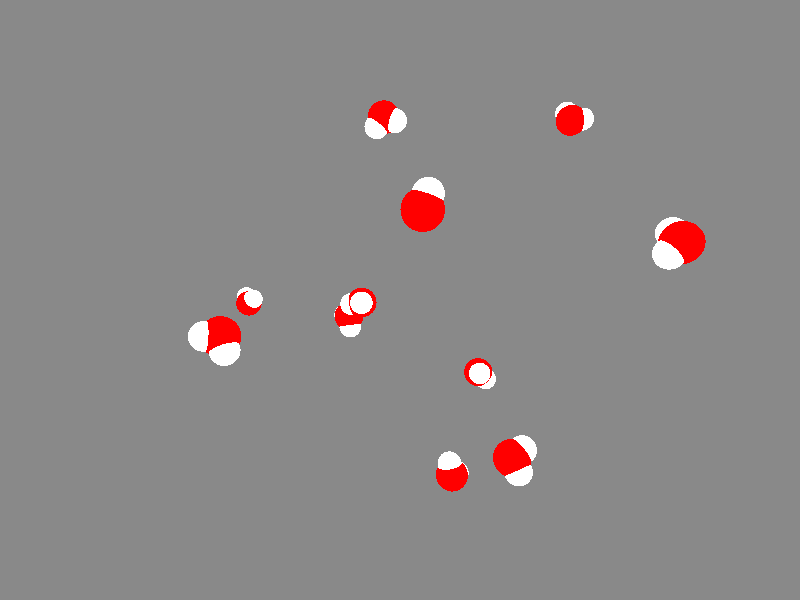 #include "colors.inc"

camera
{ 
  location <0,0,-70>
  look_at <0,0,0>
}

light_source
{ 
  <10,20,-100>
  color 1
}

background { color rgb< 1, 1, 1>*0.25 }

#declare H2O =
union {
  sphere { <0,0,0>,2 pigment { color Red } }
  sphere { <1.5,0,0>,1.5 pigment { color White } }
  sphere { <1.5,0,0>,1.5 
           pigment { color White }  
           rotate <0,0,104.45>
         }
}

#declare Rnd = seed(5);

#for (i,0,10,1)
  object { H2O 
           translate <-30+60*rand(Rnd),-30+60*rand(Rnd),0>
           rotate <360*rand(Rnd),360*rand(Rnd),360*rand(Rnd)>
         }  
#end